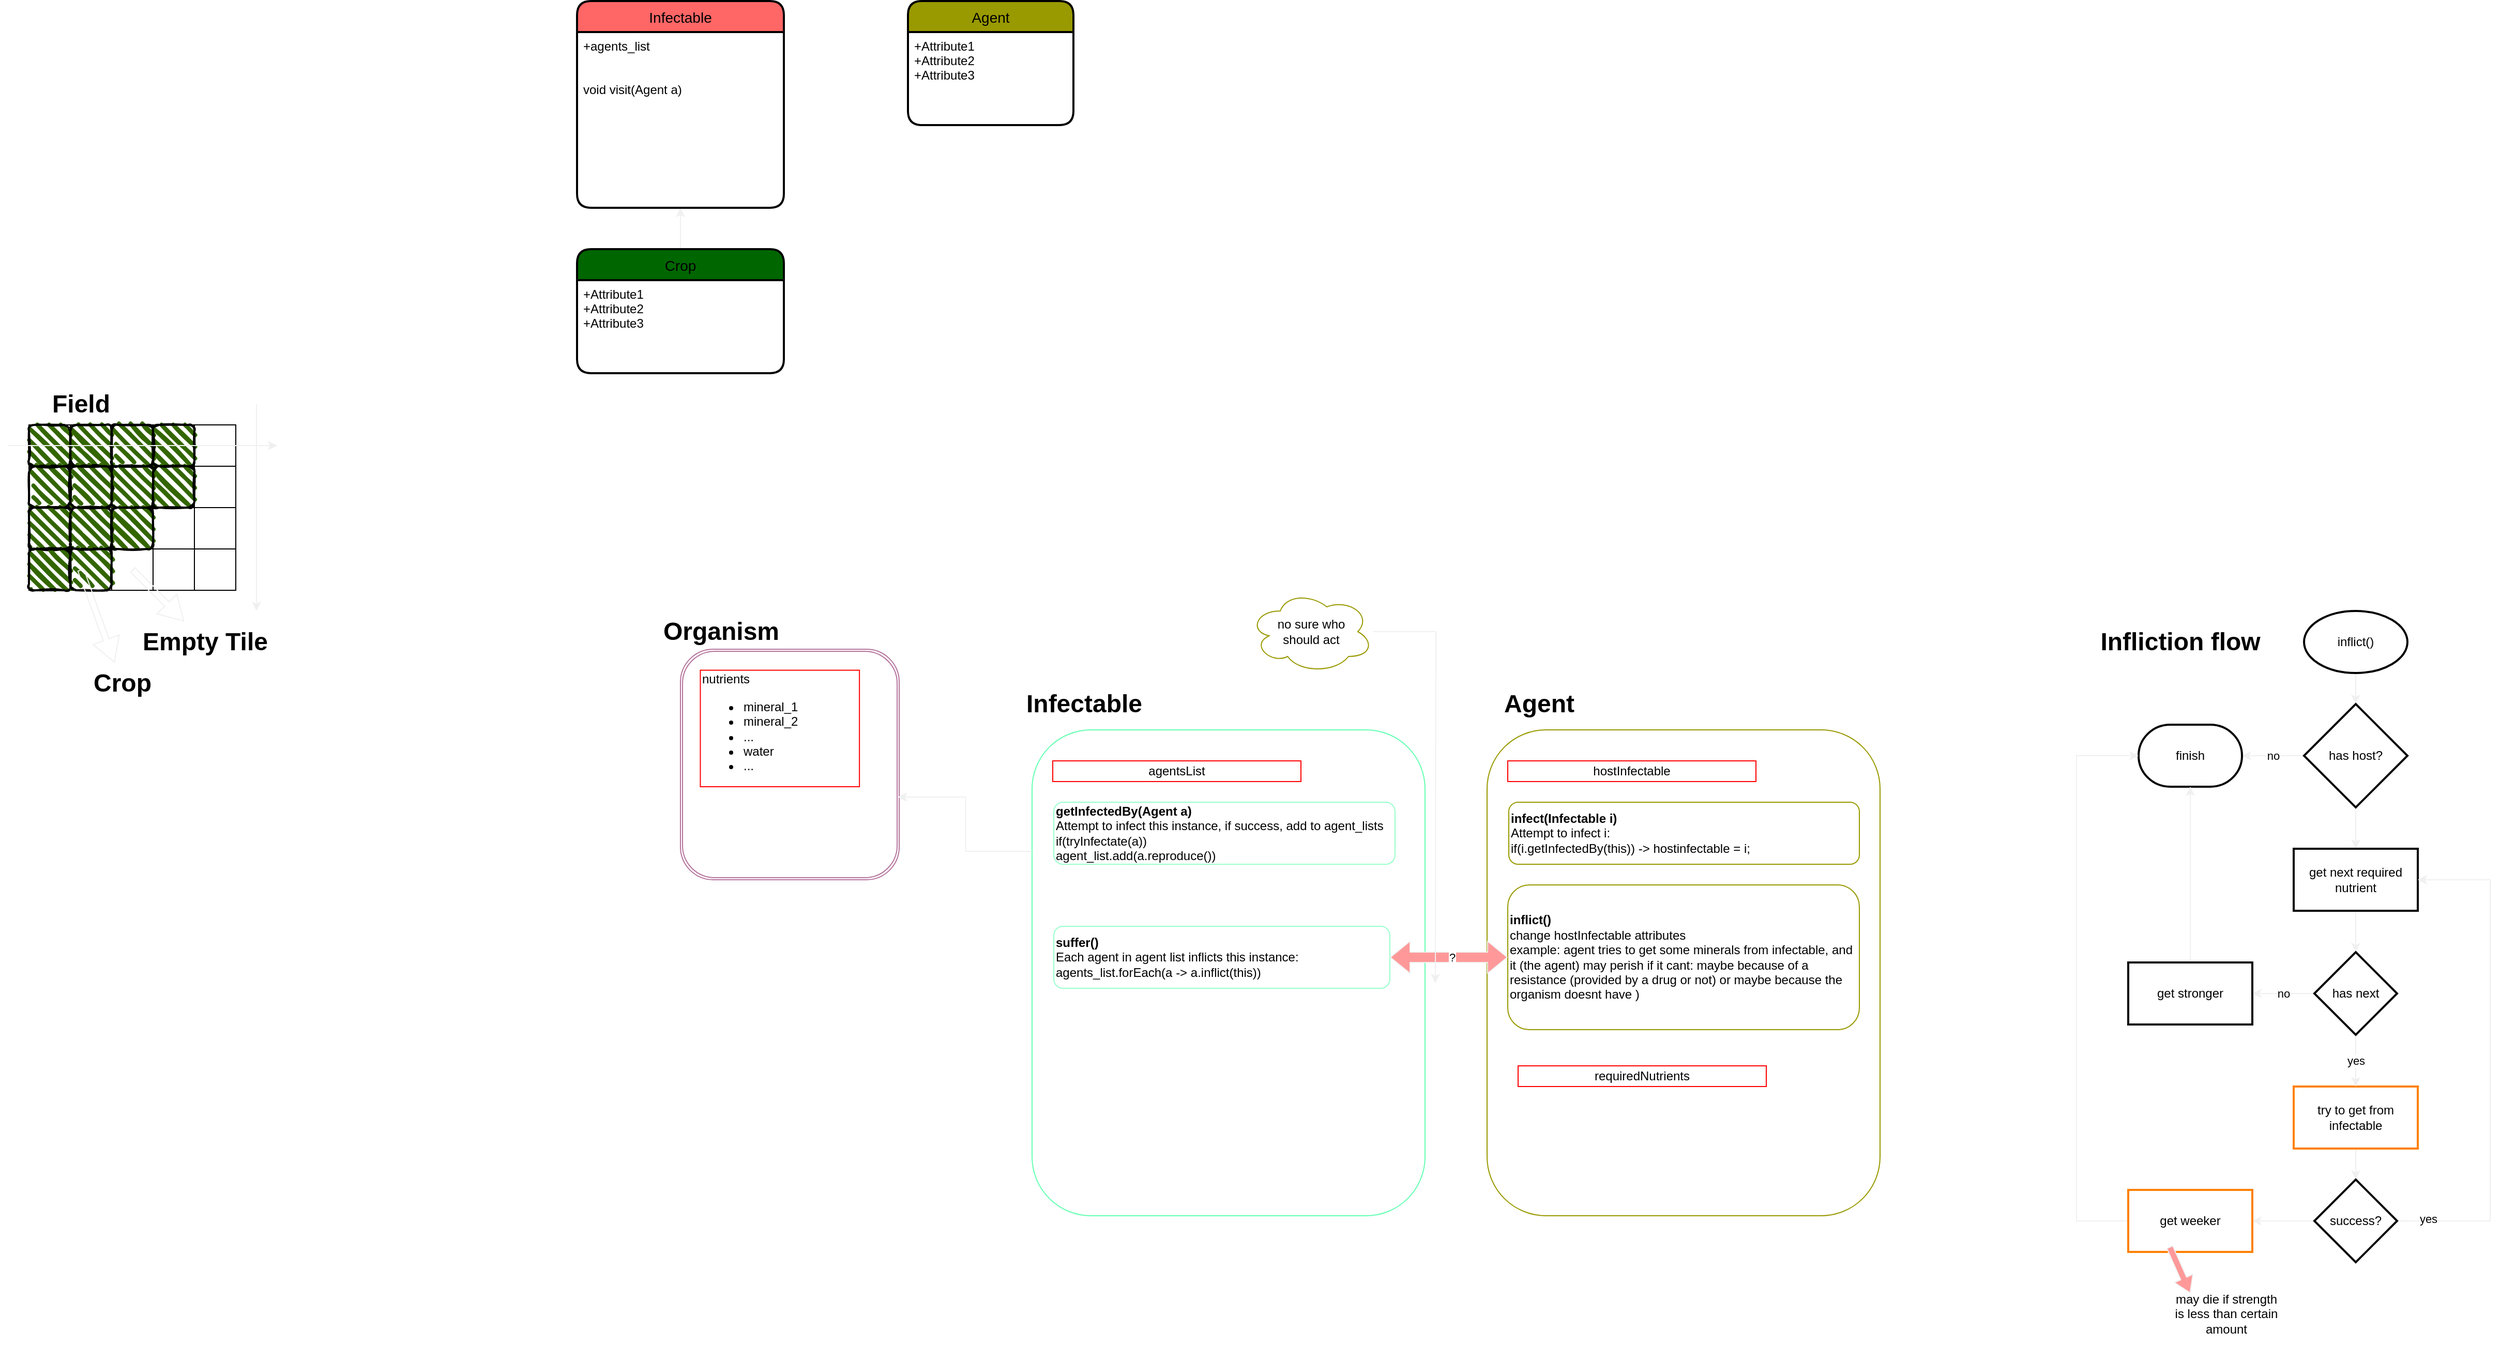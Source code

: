 <mxfile version="13.6.2" type="device"><diagram id="NOUY-iyoY0SusLTU9nrL" name="Page-1"><mxGraphModel dx="2708" dy="2492" grid="1" gridSize="10" guides="1" tooltips="1" connect="1" arrows="1" fold="1" page="1" pageScale="1" pageWidth="850" pageHeight="1100" math="0" shadow="0"><root><mxCell id="0"/><mxCell id="1" parent="0"/><mxCell id="vdS9LlgwTQxwfIQ1Csan-1" value="" style="shape=table;html=1;whiteSpace=wrap;startSize=0;container=1;collapsible=0;childLayout=tableLayout;" vertex="1" parent="1"><mxGeometry x="40" y="40" width="200" height="160" as="geometry"/></mxCell><mxCell id="vdS9LlgwTQxwfIQ1Csan-20" style="shape=partialRectangle;html=1;whiteSpace=wrap;collapsible=0;dropTarget=0;pointerEvents=0;fillColor=none;top=0;left=0;bottom=0;right=0;points=[[0,0.5],[1,0.5]];portConstraint=eastwest;" vertex="1" parent="vdS9LlgwTQxwfIQ1Csan-1"><mxGeometry width="200" height="40" as="geometry"/></mxCell><mxCell id="vdS9LlgwTQxwfIQ1Csan-21" style="shape=partialRectangle;html=1;whiteSpace=wrap;connectable=0;fillColor=none;top=0;left=0;bottom=0;right=0;overflow=hidden;" vertex="1" parent="vdS9LlgwTQxwfIQ1Csan-20"><mxGeometry width="40" height="40" as="geometry"/></mxCell><mxCell id="vdS9LlgwTQxwfIQ1Csan-22" style="shape=partialRectangle;html=1;whiteSpace=wrap;connectable=0;fillColor=none;top=0;left=0;bottom=0;right=0;overflow=hidden;" vertex="1" parent="vdS9LlgwTQxwfIQ1Csan-20"><mxGeometry x="40" width="40" height="40" as="geometry"/></mxCell><mxCell id="vdS9LlgwTQxwfIQ1Csan-23" style="shape=partialRectangle;html=1;whiteSpace=wrap;connectable=0;fillColor=none;top=0;left=0;bottom=0;right=0;overflow=hidden;" vertex="1" parent="vdS9LlgwTQxwfIQ1Csan-20"><mxGeometry x="80" width="40" height="40" as="geometry"/></mxCell><mxCell id="vdS9LlgwTQxwfIQ1Csan-24" style="shape=partialRectangle;html=1;whiteSpace=wrap;connectable=0;fillColor=none;top=0;left=0;bottom=0;right=0;overflow=hidden;" vertex="1" parent="vdS9LlgwTQxwfIQ1Csan-20"><mxGeometry x="120" width="40" height="40" as="geometry"/></mxCell><mxCell id="vdS9LlgwTQxwfIQ1Csan-25" style="shape=partialRectangle;html=1;whiteSpace=wrap;connectable=0;fillColor=none;top=0;left=0;bottom=0;right=0;overflow=hidden;" vertex="1" parent="vdS9LlgwTQxwfIQ1Csan-20"><mxGeometry x="160" width="40" height="40" as="geometry"/></mxCell><mxCell id="vdS9LlgwTQxwfIQ1Csan-2" value="" style="shape=partialRectangle;html=1;whiteSpace=wrap;collapsible=0;dropTarget=0;pointerEvents=0;fillColor=none;top=0;left=0;bottom=0;right=0;points=[[0,0.5],[1,0.5]];portConstraint=eastwest;" vertex="1" parent="vdS9LlgwTQxwfIQ1Csan-1"><mxGeometry y="40" width="200" height="40" as="geometry"/></mxCell><mxCell id="vdS9LlgwTQxwfIQ1Csan-17" style="shape=partialRectangle;html=1;whiteSpace=wrap;connectable=0;fillColor=none;top=0;left=0;bottom=0;right=0;overflow=hidden;" vertex="1" parent="vdS9LlgwTQxwfIQ1Csan-2"><mxGeometry width="40" height="40" as="geometry"/></mxCell><mxCell id="vdS9LlgwTQxwfIQ1Csan-14" style="shape=partialRectangle;html=1;whiteSpace=wrap;connectable=0;fillColor=none;top=0;left=0;bottom=0;right=0;overflow=hidden;" vertex="1" parent="vdS9LlgwTQxwfIQ1Csan-2"><mxGeometry x="40" width="40" height="40" as="geometry"/></mxCell><mxCell id="vdS9LlgwTQxwfIQ1Csan-3" value="" style="shape=partialRectangle;html=1;whiteSpace=wrap;connectable=0;fillColor=none;top=0;left=0;bottom=0;right=0;overflow=hidden;" vertex="1" parent="vdS9LlgwTQxwfIQ1Csan-2"><mxGeometry x="80" width="40" height="40" as="geometry"/></mxCell><mxCell id="vdS9LlgwTQxwfIQ1Csan-4" value="" style="shape=partialRectangle;html=1;whiteSpace=wrap;connectable=0;fillColor=none;top=0;left=0;bottom=0;right=0;overflow=hidden;" vertex="1" parent="vdS9LlgwTQxwfIQ1Csan-2"><mxGeometry x="120" width="40" height="40" as="geometry"/></mxCell><mxCell id="vdS9LlgwTQxwfIQ1Csan-5" value="" style="shape=partialRectangle;html=1;whiteSpace=wrap;connectable=0;fillColor=none;top=0;left=0;bottom=0;right=0;overflow=hidden;" vertex="1" parent="vdS9LlgwTQxwfIQ1Csan-2"><mxGeometry x="160" width="40" height="40" as="geometry"/></mxCell><mxCell id="vdS9LlgwTQxwfIQ1Csan-6" value="" style="shape=partialRectangle;html=1;whiteSpace=wrap;collapsible=0;dropTarget=0;pointerEvents=0;fillColor=none;top=0;left=0;bottom=0;right=0;points=[[0,0.5],[1,0.5]];portConstraint=eastwest;" vertex="1" parent="vdS9LlgwTQxwfIQ1Csan-1"><mxGeometry y="80" width="200" height="40" as="geometry"/></mxCell><mxCell id="vdS9LlgwTQxwfIQ1Csan-18" style="shape=partialRectangle;html=1;whiteSpace=wrap;connectable=0;fillColor=none;top=0;left=0;bottom=0;right=0;overflow=hidden;" vertex="1" parent="vdS9LlgwTQxwfIQ1Csan-6"><mxGeometry width="40" height="40" as="geometry"/></mxCell><mxCell id="vdS9LlgwTQxwfIQ1Csan-15" style="shape=partialRectangle;html=1;whiteSpace=wrap;connectable=0;fillColor=none;top=0;left=0;bottom=0;right=0;overflow=hidden;" vertex="1" parent="vdS9LlgwTQxwfIQ1Csan-6"><mxGeometry x="40" width="40" height="40" as="geometry"/></mxCell><mxCell id="vdS9LlgwTQxwfIQ1Csan-7" value="" style="shape=partialRectangle;html=1;whiteSpace=wrap;connectable=0;fillColor=none;top=0;left=0;bottom=0;right=0;overflow=hidden;" vertex="1" parent="vdS9LlgwTQxwfIQ1Csan-6"><mxGeometry x="80" width="40" height="40" as="geometry"/></mxCell><mxCell id="vdS9LlgwTQxwfIQ1Csan-8" value="" style="shape=partialRectangle;html=1;whiteSpace=wrap;connectable=0;fillColor=none;top=0;left=0;bottom=0;right=0;overflow=hidden;" vertex="1" parent="vdS9LlgwTQxwfIQ1Csan-6"><mxGeometry x="120" width="40" height="40" as="geometry"/></mxCell><mxCell id="vdS9LlgwTQxwfIQ1Csan-9" value="" style="shape=partialRectangle;html=1;whiteSpace=wrap;connectable=0;fillColor=none;top=0;left=0;bottom=0;right=0;overflow=hidden;" vertex="1" parent="vdS9LlgwTQxwfIQ1Csan-6"><mxGeometry x="160" width="40" height="40" as="geometry"/></mxCell><mxCell id="vdS9LlgwTQxwfIQ1Csan-10" value="" style="shape=partialRectangle;html=1;whiteSpace=wrap;collapsible=0;dropTarget=0;pointerEvents=0;fillColor=none;top=0;left=0;bottom=0;right=0;points=[[0,0.5],[1,0.5]];portConstraint=eastwest;" vertex="1" parent="vdS9LlgwTQxwfIQ1Csan-1"><mxGeometry y="120" width="200" height="40" as="geometry"/></mxCell><mxCell id="vdS9LlgwTQxwfIQ1Csan-19" style="shape=partialRectangle;html=1;whiteSpace=wrap;connectable=0;fillColor=none;top=0;left=0;bottom=0;right=0;overflow=hidden;" vertex="1" parent="vdS9LlgwTQxwfIQ1Csan-10"><mxGeometry width="40" height="40" as="geometry"/></mxCell><mxCell id="vdS9LlgwTQxwfIQ1Csan-16" style="shape=partialRectangle;html=1;whiteSpace=wrap;connectable=0;fillColor=none;top=0;left=0;bottom=0;right=0;overflow=hidden;" vertex="1" parent="vdS9LlgwTQxwfIQ1Csan-10"><mxGeometry x="40" width="40" height="40" as="geometry"/></mxCell><mxCell id="vdS9LlgwTQxwfIQ1Csan-11" value="" style="shape=partialRectangle;html=1;whiteSpace=wrap;connectable=0;fillColor=none;top=0;left=0;bottom=0;right=0;overflow=hidden;" vertex="1" parent="vdS9LlgwTQxwfIQ1Csan-10"><mxGeometry x="80" width="40" height="40" as="geometry"/></mxCell><mxCell id="vdS9LlgwTQxwfIQ1Csan-12" value="" style="shape=partialRectangle;html=1;whiteSpace=wrap;connectable=0;fillColor=none;top=0;left=0;bottom=0;right=0;overflow=hidden;" vertex="1" parent="vdS9LlgwTQxwfIQ1Csan-10"><mxGeometry x="120" width="40" height="40" as="geometry"/></mxCell><mxCell id="vdS9LlgwTQxwfIQ1Csan-13" value="" style="shape=partialRectangle;html=1;whiteSpace=wrap;connectable=0;fillColor=none;top=0;left=0;bottom=0;right=0;overflow=hidden;" vertex="1" parent="vdS9LlgwTQxwfIQ1Csan-10"><mxGeometry x="160" width="40" height="40" as="geometry"/></mxCell><mxCell id="vdS9LlgwTQxwfIQ1Csan-26" value="Field" style="text;strokeColor=none;fillColor=none;html=1;fontSize=24;fontStyle=1;verticalAlign=middle;align=center;" vertex="1" parent="1"><mxGeometry x="40" width="100" height="40" as="geometry"/></mxCell><mxCell id="vdS9LlgwTQxwfIQ1Csan-27" value="" style="rounded=1;whiteSpace=wrap;html=1;strokeWidth=2;fillWeight=4;hachureGap=8;hachureAngle=45;fillColor=#336600;sketch=1;" vertex="1" parent="1"><mxGeometry x="40" y="40" width="40" height="40" as="geometry"/></mxCell><mxCell id="vdS9LlgwTQxwfIQ1Csan-29" value="" style="rounded=1;whiteSpace=wrap;html=1;strokeWidth=2;fillWeight=4;hachureGap=8;hachureAngle=45;fillColor=#336600;sketch=1;" vertex="1" parent="1"><mxGeometry x="80" y="40" width="40" height="40" as="geometry"/></mxCell><mxCell id="vdS9LlgwTQxwfIQ1Csan-30" value="" style="rounded=1;whiteSpace=wrap;html=1;strokeWidth=2;fillWeight=4;hachureGap=8;hachureAngle=45;fillColor=#336600;sketch=1;" vertex="1" parent="1"><mxGeometry x="40" y="80" width="40" height="40" as="geometry"/></mxCell><mxCell id="vdS9LlgwTQxwfIQ1Csan-31" value="" style="rounded=1;whiteSpace=wrap;html=1;strokeWidth=2;fillWeight=4;hachureGap=8;hachureAngle=45;fillColor=#336600;sketch=1;" vertex="1" parent="1"><mxGeometry x="80" y="80" width="40" height="40" as="geometry"/></mxCell><mxCell id="vdS9LlgwTQxwfIQ1Csan-32" value="" style="rounded=1;whiteSpace=wrap;html=1;strokeWidth=2;fillWeight=4;hachureGap=8;hachureAngle=45;fillColor=#336600;sketch=1;" vertex="1" parent="1"><mxGeometry x="120" y="40" width="40" height="40" as="geometry"/></mxCell><mxCell id="vdS9LlgwTQxwfIQ1Csan-33" value="" style="rounded=1;whiteSpace=wrap;html=1;strokeWidth=2;fillWeight=4;hachureGap=8;hachureAngle=45;fillColor=#336600;sketch=1;" vertex="1" parent="1"><mxGeometry x="120" y="80" width="40" height="40" as="geometry"/></mxCell><mxCell id="vdS9LlgwTQxwfIQ1Csan-34" value="" style="rounded=1;whiteSpace=wrap;html=1;strokeWidth=2;fillWeight=4;hachureGap=8;hachureAngle=45;fillColor=#336600;sketch=1;" vertex="1" parent="1"><mxGeometry x="40" y="120" width="40" height="40" as="geometry"/></mxCell><mxCell id="vdS9LlgwTQxwfIQ1Csan-35" value="" style="rounded=1;whiteSpace=wrap;html=1;strokeWidth=2;fillWeight=4;hachureGap=8;hachureAngle=45;fillColor=#336600;sketch=1;" vertex="1" parent="1"><mxGeometry x="80" y="120" width="40" height="40" as="geometry"/></mxCell><mxCell id="vdS9LlgwTQxwfIQ1Csan-36" value="" style="rounded=1;whiteSpace=wrap;html=1;strokeWidth=2;fillWeight=4;hachureGap=8;hachureAngle=45;fillColor=#336600;sketch=1;" vertex="1" parent="1"><mxGeometry x="120" y="120" width="40" height="40" as="geometry"/></mxCell><mxCell id="vdS9LlgwTQxwfIQ1Csan-37" value="" style="rounded=1;whiteSpace=wrap;html=1;strokeWidth=2;fillWeight=4;hachureGap=8;hachureAngle=45;fillColor=#336600;sketch=1;" vertex="1" parent="1"><mxGeometry x="160" y="40" width="40" height="40" as="geometry"/></mxCell><mxCell id="vdS9LlgwTQxwfIQ1Csan-38" value="" style="rounded=1;whiteSpace=wrap;html=1;strokeWidth=2;fillWeight=4;hachureGap=8;hachureAngle=45;fillColor=#336600;sketch=1;" vertex="1" parent="1"><mxGeometry x="160" y="80" width="40" height="40" as="geometry"/></mxCell><mxCell id="vdS9LlgwTQxwfIQ1Csan-39" value="" style="rounded=1;whiteSpace=wrap;html=1;strokeWidth=2;fillWeight=4;hachureGap=8;hachureAngle=45;fillColor=#336600;sketch=1;" vertex="1" parent="1"><mxGeometry x="40" y="160" width="40" height="40" as="geometry"/></mxCell><mxCell id="vdS9LlgwTQxwfIQ1Csan-40" value="" style="rounded=1;whiteSpace=wrap;html=1;strokeWidth=2;fillWeight=4;hachureGap=8;hachureAngle=45;fillColor=#336600;sketch=1;" vertex="1" parent="1"><mxGeometry x="80" y="160" width="40" height="40" as="geometry"/></mxCell><mxCell id="vdS9LlgwTQxwfIQ1Csan-41" value="" style="endArrow=classic;html=1;strokeColor=#F0F0F0;" edge="1" parent="1"><mxGeometry width="50" height="50" relative="1" as="geometry"><mxPoint x="20" y="60" as="sourcePoint"/><mxPoint x="280" y="60" as="targetPoint"/></mxGeometry></mxCell><mxCell id="vdS9LlgwTQxwfIQ1Csan-42" value="" style="endArrow=classic;html=1;strokeColor=#F0F0F0;" edge="1" parent="1"><mxGeometry width="50" height="50" relative="1" as="geometry"><mxPoint x="260" y="20" as="sourcePoint"/><mxPoint x="260" y="220" as="targetPoint"/></mxGeometry></mxCell><mxCell id="vdS9LlgwTQxwfIQ1Csan-44" value="" style="shape=flexArrow;endArrow=classic;html=1;strokeColor=#F0F0F0;width=6;endSize=7.357;" edge="1" parent="1" target="vdS9LlgwTQxwfIQ1Csan-47"><mxGeometry width="50" height="50" relative="1" as="geometry"><mxPoint x="140" y="180" as="sourcePoint"/><mxPoint x="180" y="240" as="targetPoint"/></mxGeometry></mxCell><mxCell id="vdS9LlgwTQxwfIQ1Csan-46" value="" style="shape=flexArrow;endArrow=classic;html=1;strokeColor=#F0F0F0;width=6;endSize=7.357;" edge="1" parent="1" target="vdS9LlgwTQxwfIQ1Csan-48"><mxGeometry width="50" height="50" relative="1" as="geometry"><mxPoint x="90" y="180" as="sourcePoint"/><mxPoint x="150" y="280" as="targetPoint"/></mxGeometry></mxCell><mxCell id="vdS9LlgwTQxwfIQ1Csan-47" value="Empty Tile" style="text;strokeColor=none;fillColor=none;html=1;fontSize=24;fontStyle=1;verticalAlign=middle;align=center;" vertex="1" parent="1"><mxGeometry x="160" y="230" width="100" height="40" as="geometry"/></mxCell><mxCell id="vdS9LlgwTQxwfIQ1Csan-48" value="Crop" style="text;strokeColor=none;fillColor=none;html=1;fontSize=24;fontStyle=1;verticalAlign=middle;align=center;" vertex="1" parent="1"><mxGeometry x="80" y="270" width="100" height="40" as="geometry"/></mxCell><mxCell id="vdS9LlgwTQxwfIQ1Csan-53" style="edgeStyle=orthogonalEdgeStyle;rounded=0;orthogonalLoop=1;jettySize=auto;html=1;entryX=0.5;entryY=1;entryDx=0;entryDy=0;strokeColor=#F0F0F0;" edge="1" parent="1" source="vdS9LlgwTQxwfIQ1Csan-51" target="vdS9LlgwTQxwfIQ1Csan-50"><mxGeometry relative="1" as="geometry"/></mxCell><mxCell id="vdS9LlgwTQxwfIQ1Csan-49" value="Infectable" style="swimlane;childLayout=stackLayout;horizontal=1;startSize=30;horizontalStack=0;rounded=1;fontSize=14;fontStyle=0;strokeWidth=2;resizeParent=0;resizeLast=1;shadow=0;dashed=0;align=center;fillColor=#FF6666;" vertex="1" parent="1"><mxGeometry x="570" y="-370" width="200" height="200" as="geometry"><mxRectangle x="440" y="40" width="90" height="30" as="alternateBounds"/></mxGeometry></mxCell><mxCell id="vdS9LlgwTQxwfIQ1Csan-50" value="+agents_list&#10;&#10;&#10;void visit(Agent a)" style="align=left;strokeColor=none;fillColor=none;spacingLeft=4;fontSize=12;verticalAlign=top;resizable=0;rotatable=0;part=1;" vertex="1" parent="vdS9LlgwTQxwfIQ1Csan-49"><mxGeometry y="30" width="200" height="170" as="geometry"/></mxCell><mxCell id="vdS9LlgwTQxwfIQ1Csan-51" value="Crop" style="swimlane;childLayout=stackLayout;horizontal=1;startSize=30;horizontalStack=0;rounded=1;fontSize=14;fontStyle=0;strokeWidth=2;resizeParent=0;resizeLast=1;shadow=0;dashed=0;align=center;fillColor=#006600;" vertex="1" parent="1"><mxGeometry x="570" y="-130" width="200" height="120" as="geometry"><mxRectangle x="455" y="260" width="60" height="30" as="alternateBounds"/></mxGeometry></mxCell><mxCell id="vdS9LlgwTQxwfIQ1Csan-52" value="+Attribute1&#10;+Attribute2&#10;+Attribute3" style="align=left;strokeColor=none;fillColor=none;spacingLeft=4;fontSize=12;verticalAlign=top;resizable=0;rotatable=0;part=1;" vertex="1" parent="vdS9LlgwTQxwfIQ1Csan-51"><mxGeometry y="30" width="200" height="90" as="geometry"/></mxCell><mxCell id="vdS9LlgwTQxwfIQ1Csan-59" value="Agent" style="swimlane;childLayout=stackLayout;horizontal=1;startSize=30;horizontalStack=0;rounded=1;fontSize=14;fontStyle=0;strokeWidth=2;resizeParent=0;resizeLast=1;shadow=0;dashed=0;align=center;fillColor=#999900;" vertex="1" parent="1"><mxGeometry x="890" y="-370" width="160" height="120" as="geometry"/></mxCell><mxCell id="vdS9LlgwTQxwfIQ1Csan-60" value="+Attribute1&#10;+Attribute2&#10;+Attribute3" style="align=left;strokeColor=none;fillColor=none;spacingLeft=4;fontSize=12;verticalAlign=top;resizable=0;rotatable=0;part=1;" vertex="1" parent="vdS9LlgwTQxwfIQ1Csan-59"><mxGeometry y="30" width="160" height="90" as="geometry"/></mxCell><mxCell id="vdS9LlgwTQxwfIQ1Csan-65" value="" style="group" vertex="1" connectable="0" parent="1"><mxGeometry x="1010" y="295" width="820" height="510" as="geometry"/></mxCell><mxCell id="vdS9LlgwTQxwfIQ1Csan-61" value="" style="rounded=1;whiteSpace=wrap;html=1;fillColor=none;strokeColor=#66FFB3;" vertex="1" parent="vdS9LlgwTQxwfIQ1Csan-65"><mxGeometry y="40" width="380" height="470" as="geometry"/></mxCell><mxCell id="vdS9LlgwTQxwfIQ1Csan-62" value="Infectable" style="text;strokeColor=none;fillColor=none;html=1;fontSize=24;fontStyle=1;verticalAlign=middle;align=center;" vertex="1" parent="vdS9LlgwTQxwfIQ1Csan-65"><mxGeometry width="100" height="30" as="geometry"/></mxCell><mxCell id="vdS9LlgwTQxwfIQ1Csan-66" value="agentsList" style="rounded=0;whiteSpace=wrap;html=1;strokeColor=#FF0000;fillColor=none;" vertex="1" parent="vdS9LlgwTQxwfIQ1Csan-65"><mxGeometry x="20" y="70" width="240" height="20" as="geometry"/></mxCell><mxCell id="vdS9LlgwTQxwfIQ1Csan-67" value="&lt;div&gt;&lt;span&gt;&lt;b&gt;getInfectedBy(Agent a)&lt;/b&gt;&lt;/span&gt;&lt;/div&gt;&lt;div&gt;&lt;span&gt;Attempt to infect this instance, if success, add to agent_lists&lt;/span&gt;&lt;/div&gt;&lt;div&gt;if(tryInfectate(a))&lt;br&gt;agent_list.add(a.reproduce())&lt;/div&gt;" style="rounded=1;whiteSpace=wrap;html=1;strokeColor=#99FFCC;fillColor=none;align=left;" vertex="1" parent="vdS9LlgwTQxwfIQ1Csan-65"><mxGeometry x="21" y="110" width="330" height="60" as="geometry"/></mxCell><mxCell id="vdS9LlgwTQxwfIQ1Csan-68" value="&lt;div&gt;&lt;span&gt;&lt;b&gt;suffer()&lt;/b&gt;&lt;/span&gt;&lt;/div&gt;&lt;div&gt;Each agent in agent list inflicts this instance:&lt;br&gt;agents_list.forEach(a -&amp;gt; a.inflict(this))&lt;/div&gt;" style="rounded=1;whiteSpace=wrap;html=1;strokeColor=#99FFCC;fillColor=none;align=left;" vertex="1" parent="vdS9LlgwTQxwfIQ1Csan-65"><mxGeometry x="21" y="230" width="325" height="60" as="geometry"/></mxCell><mxCell id="vdS9LlgwTQxwfIQ1Csan-69" value="" style="group" vertex="1" connectable="0" parent="vdS9LlgwTQxwfIQ1Csan-65"><mxGeometry x="440" width="380" height="510" as="geometry"/></mxCell><mxCell id="vdS9LlgwTQxwfIQ1Csan-70" value="" style="rounded=1;whiteSpace=wrap;html=1;fillColor=none;strokeColor=#999900;" vertex="1" parent="vdS9LlgwTQxwfIQ1Csan-69"><mxGeometry y="40" width="380" height="470" as="geometry"/></mxCell><mxCell id="vdS9LlgwTQxwfIQ1Csan-71" value="Agent" style="text;strokeColor=none;fillColor=none;html=1;fontSize=24;fontStyle=1;verticalAlign=middle;align=center;" vertex="1" parent="vdS9LlgwTQxwfIQ1Csan-69"><mxGeometry width="100" height="30" as="geometry"/></mxCell><mxCell id="vdS9LlgwTQxwfIQ1Csan-72" value="hostInfectable" style="rounded=0;whiteSpace=wrap;html=1;strokeColor=#FF0000;fillColor=none;" vertex="1" parent="vdS9LlgwTQxwfIQ1Csan-69"><mxGeometry x="20" y="70" width="240" height="20" as="geometry"/></mxCell><mxCell id="vdS9LlgwTQxwfIQ1Csan-73" value="&lt;div&gt;&lt;span&gt;&lt;b&gt;infect(Infectable i)&lt;/b&gt;&lt;/span&gt;&lt;/div&gt;&lt;div&gt;&lt;span&gt;Attempt to infect i:&lt;/span&gt;&lt;/div&gt;&lt;div&gt;&lt;span&gt;if(i.getInfectedBy(this)) -&amp;gt; hostinfectable = i;&lt;/span&gt;&lt;/div&gt;" style="rounded=1;whiteSpace=wrap;html=1;strokeColor=#999900;fillColor=none;align=left;" vertex="1" parent="vdS9LlgwTQxwfIQ1Csan-69"><mxGeometry x="21" y="110" width="339" height="60" as="geometry"/></mxCell><mxCell id="vdS9LlgwTQxwfIQ1Csan-75" value="&lt;div&gt;&lt;span&gt;&lt;b&gt;inflict()&lt;/b&gt;&lt;/span&gt;&lt;/div&gt;&lt;div&gt;change hostInfectable attributes&lt;/div&gt;&lt;div&gt;example: agent tries to get some minerals from infectable, and it (the agent) may perish if it cant: maybe because of a resistance (provided by a drug or not) or maybe because the organism doesnt have )&lt;/div&gt;" style="rounded=1;whiteSpace=wrap;html=1;strokeColor=#999900;fillColor=none;align=left;" vertex="1" parent="vdS9LlgwTQxwfIQ1Csan-69"><mxGeometry x="20" y="190" width="340" height="140" as="geometry"/></mxCell><mxCell id="vdS9LlgwTQxwfIQ1Csan-113" value="requiredNutrients" style="rounded=0;whiteSpace=wrap;html=1;strokeColor=#FF0000;fillColor=none;" vertex="1" parent="vdS9LlgwTQxwfIQ1Csan-69"><mxGeometry x="30" y="365" width="240" height="20" as="geometry"/></mxCell><mxCell id="vdS9LlgwTQxwfIQ1Csan-76" value="" style="shape=flexArrow;endArrow=classic;startArrow=classic;html=1;strokeColor=#F0F0F0;exitX=1;exitY=0.5;exitDx=0;exitDy=0;entryX=0;entryY=0.5;entryDx=0;entryDy=0;fillColor=#FF9999;" edge="1" parent="vdS9LlgwTQxwfIQ1Csan-65" source="vdS9LlgwTQxwfIQ1Csan-68" target="vdS9LlgwTQxwfIQ1Csan-75"><mxGeometry width="50" height="50" relative="1" as="geometry"><mxPoint x="600" y="280" as="sourcePoint"/><mxPoint x="650" y="230" as="targetPoint"/></mxGeometry></mxCell><mxCell id="vdS9LlgwTQxwfIQ1Csan-77" value="?" style="edgeLabel;html=1;align=center;verticalAlign=middle;resizable=0;points=[];" vertex="1" connectable="0" parent="vdS9LlgwTQxwfIQ1Csan-76"><mxGeometry x="0.417" y="1" relative="1" as="geometry"><mxPoint x="-21.03" y="1" as="offset"/></mxGeometry></mxCell><mxCell id="vdS9LlgwTQxwfIQ1Csan-79" style="edgeStyle=orthogonalEdgeStyle;rounded=0;orthogonalLoop=1;jettySize=auto;html=1;strokeColor=#F0F0F0;fillColor=#FF9999;" edge="1" parent="1" source="vdS9LlgwTQxwfIQ1Csan-78"><mxGeometry relative="1" as="geometry"><mxPoint x="1400" y="580" as="targetPoint"/></mxGeometry></mxCell><mxCell id="vdS9LlgwTQxwfIQ1Csan-78" value="no sure who&lt;br&gt;should act" style="ellipse;shape=cloud;whiteSpace=wrap;html=1;strokeColor=#999900;fillColor=none;" vertex="1" parent="1"><mxGeometry x="1220" y="200" width="120" height="80" as="geometry"/></mxCell><mxCell id="vdS9LlgwTQxwfIQ1Csan-82" value="" style="group" vertex="1" connectable="0" parent="1"><mxGeometry x="670" y="230" width="250" height="250" as="geometry"/></mxCell><mxCell id="vdS9LlgwTQxwfIQ1Csan-80" value="" style="shape=ext;double=1;rounded=1;whiteSpace=wrap;html=1;strokeColor=#B5739D;fillColor=none;" vertex="1" parent="vdS9LlgwTQxwfIQ1Csan-82"><mxGeometry y="27.03" width="211.538" height="222.97" as="geometry"/></mxCell><mxCell id="vdS9LlgwTQxwfIQ1Csan-81" value="Organism" style="text;strokeColor=none;fillColor=none;html=1;fontSize=24;fontStyle=1;verticalAlign=middle;align=center;" vertex="1" parent="vdS9LlgwTQxwfIQ1Csan-82"><mxGeometry x="6.579" width="65.789" height="20.27" as="geometry"/></mxCell><mxCell id="vdS9LlgwTQxwfIQ1Csan-97" value="&lt;div&gt;&lt;span&gt;nutrients&lt;/span&gt;&lt;/div&gt;&lt;div&gt;&lt;ul&gt;&lt;li&gt;mineral_1&lt;/li&gt;&lt;li&gt;mineral_2&lt;/li&gt;&lt;li&gt;...&lt;/li&gt;&lt;li&gt;water&lt;/li&gt;&lt;li&gt;...&lt;/li&gt;&lt;/ul&gt;&lt;/div&gt;" style="rounded=0;whiteSpace=wrap;html=1;strokeColor=#FF0000;fillColor=none;align=left;" vertex="1" parent="vdS9LlgwTQxwfIQ1Csan-82"><mxGeometry x="19.231" y="47.3" width="153.846" height="112.7" as="geometry"/></mxCell><mxCell id="vdS9LlgwTQxwfIQ1Csan-99" style="edgeStyle=orthogonalEdgeStyle;rounded=0;orthogonalLoop=1;jettySize=auto;html=1;exitX=0;exitY=0.25;exitDx=0;exitDy=0;entryX=0.993;entryY=0.641;entryDx=0;entryDy=0;entryPerimeter=0;strokeColor=#F0F0F0;fillColor=#FF9999;" edge="1" parent="1" source="vdS9LlgwTQxwfIQ1Csan-61" target="vdS9LlgwTQxwfIQ1Csan-80"><mxGeometry relative="1" as="geometry"/></mxCell><mxCell id="vdS9LlgwTQxwfIQ1Csan-110" style="edgeStyle=orthogonalEdgeStyle;rounded=0;orthogonalLoop=1;jettySize=auto;html=1;entryX=0.5;entryY=0;entryDx=0;entryDy=0;entryPerimeter=0;strokeColor=#F0F0F0;fillColor=#FF9999;" edge="1" parent="1" source="vdS9LlgwTQxwfIQ1Csan-100" target="vdS9LlgwTQxwfIQ1Csan-109"><mxGeometry relative="1" as="geometry"/></mxCell><mxCell id="vdS9LlgwTQxwfIQ1Csan-100" value="inflict()" style="strokeWidth=2;html=1;shape=mxgraph.flowchart.start_1;whiteSpace=wrap;fillColor=none;" vertex="1" parent="1"><mxGeometry x="2240" y="220" width="100" height="60" as="geometry"/></mxCell><mxCell id="vdS9LlgwTQxwfIQ1Csan-101" value="Infliction flow" style="text;strokeColor=none;fillColor=none;html=1;fontSize=24;fontStyle=1;verticalAlign=middle;align=center;" vertex="1" parent="1"><mxGeometry x="2070" y="230" width="100" height="40" as="geometry"/></mxCell><mxCell id="vdS9LlgwTQxwfIQ1Csan-112" value="no" style="edgeStyle=orthogonalEdgeStyle;rounded=0;orthogonalLoop=1;jettySize=auto;html=1;entryX=1;entryY=0.5;entryDx=0;entryDy=0;entryPerimeter=0;strokeColor=#F0F0F0;fillColor=#FF9999;" edge="1" parent="1" source="vdS9LlgwTQxwfIQ1Csan-109" target="vdS9LlgwTQxwfIQ1Csan-111"><mxGeometry relative="1" as="geometry"/></mxCell><mxCell id="vdS9LlgwTQxwfIQ1Csan-115" value="" style="edgeStyle=orthogonalEdgeStyle;rounded=0;orthogonalLoop=1;jettySize=auto;html=1;strokeColor=#F0F0F0;fillColor=#FF9999;" edge="1" parent="1" source="vdS9LlgwTQxwfIQ1Csan-109" target="vdS9LlgwTQxwfIQ1Csan-114"><mxGeometry relative="1" as="geometry"/></mxCell><mxCell id="vdS9LlgwTQxwfIQ1Csan-109" value="has host?" style="strokeWidth=2;html=1;shape=mxgraph.flowchart.decision;whiteSpace=wrap;fillColor=none;" vertex="1" parent="1"><mxGeometry x="2240" y="310" width="100" height="100" as="geometry"/></mxCell><mxCell id="vdS9LlgwTQxwfIQ1Csan-111" value="finish" style="strokeWidth=2;html=1;shape=mxgraph.flowchart.terminator;whiteSpace=wrap;fillColor=none;" vertex="1" parent="1"><mxGeometry x="2080" y="330" width="100" height="60" as="geometry"/></mxCell><mxCell id="vdS9LlgwTQxwfIQ1Csan-123" value="" style="edgeStyle=orthogonalEdgeStyle;rounded=0;orthogonalLoop=1;jettySize=auto;html=1;strokeColor=#F0F0F0;fillColor=#FF9999;" edge="1" parent="1" source="vdS9LlgwTQxwfIQ1Csan-114" target="vdS9LlgwTQxwfIQ1Csan-122"><mxGeometry relative="1" as="geometry"/></mxCell><mxCell id="vdS9LlgwTQxwfIQ1Csan-114" value="get next required nutrient" style="whiteSpace=wrap;html=1;strokeWidth=2;fillColor=none;" vertex="1" parent="1"><mxGeometry x="2230" y="450" width="120" height="60" as="geometry"/></mxCell><mxCell id="vdS9LlgwTQxwfIQ1Csan-119" value="" style="edgeStyle=orthogonalEdgeStyle;rounded=0;orthogonalLoop=1;jettySize=auto;html=1;strokeColor=#F0F0F0;fillColor=#FF9999;" edge="1" parent="1" source="vdS9LlgwTQxwfIQ1Csan-116" target="vdS9LlgwTQxwfIQ1Csan-118"><mxGeometry relative="1" as="geometry"/></mxCell><mxCell id="vdS9LlgwTQxwfIQ1Csan-116" value="try to get from infectable" style="whiteSpace=wrap;html=1;strokeWidth=2;fillColor=none;strokeColor=#FF8000;" vertex="1" parent="1"><mxGeometry x="2230" y="680" width="120" height="60" as="geometry"/></mxCell><mxCell id="vdS9LlgwTQxwfIQ1Csan-125" value="" style="edgeStyle=orthogonalEdgeStyle;rounded=0;orthogonalLoop=1;jettySize=auto;html=1;entryX=1;entryY=0.5;entryDx=0;entryDy=0;strokeColor=#F0F0F0;fillColor=#FF9999;" edge="1" parent="1" source="vdS9LlgwTQxwfIQ1Csan-118" target="vdS9LlgwTQxwfIQ1Csan-114"><mxGeometry relative="1" as="geometry"><Array as="points"><mxPoint x="2420" y="810"/><mxPoint x="2420" y="480"/></Array></mxGeometry></mxCell><mxCell id="vdS9LlgwTQxwfIQ1Csan-130" value="yes" style="edgeLabel;html=1;align=center;verticalAlign=middle;resizable=0;points=[];" vertex="1" connectable="0" parent="vdS9LlgwTQxwfIQ1Csan-125"><mxGeometry x="-0.878" y="2" relative="1" as="geometry"><mxPoint as="offset"/></mxGeometry></mxCell><mxCell id="vdS9LlgwTQxwfIQ1Csan-132" value="" style="edgeStyle=orthogonalEdgeStyle;rounded=0;orthogonalLoop=1;jettySize=auto;html=1;strokeColor=#F0F0F0;fillColor=#FF9999;" edge="1" parent="1" source="vdS9LlgwTQxwfIQ1Csan-118" target="vdS9LlgwTQxwfIQ1Csan-131"><mxGeometry relative="1" as="geometry"/></mxCell><mxCell id="vdS9LlgwTQxwfIQ1Csan-118" value="success?" style="rhombus;whiteSpace=wrap;html=1;strokeWidth=2;fillColor=none;" vertex="1" parent="1"><mxGeometry x="2250" y="770" width="80" height="80" as="geometry"/></mxCell><mxCell id="vdS9LlgwTQxwfIQ1Csan-124" value="yes" style="edgeStyle=orthogonalEdgeStyle;rounded=0;orthogonalLoop=1;jettySize=auto;html=1;strokeColor=#F0F0F0;fillColor=#FF9999;" edge="1" parent="1" source="vdS9LlgwTQxwfIQ1Csan-122" target="vdS9LlgwTQxwfIQ1Csan-116"><mxGeometry relative="1" as="geometry"/></mxCell><mxCell id="vdS9LlgwTQxwfIQ1Csan-127" value="no" style="edgeStyle=orthogonalEdgeStyle;rounded=0;orthogonalLoop=1;jettySize=auto;html=1;strokeColor=#F0F0F0;fillColor=#FF9999;" edge="1" parent="1" source="vdS9LlgwTQxwfIQ1Csan-122" target="vdS9LlgwTQxwfIQ1Csan-126"><mxGeometry relative="1" as="geometry"/></mxCell><mxCell id="vdS9LlgwTQxwfIQ1Csan-122" value="has next" style="rhombus;whiteSpace=wrap;html=1;strokeWidth=2;fillColor=none;" vertex="1" parent="1"><mxGeometry x="2250" y="550" width="80" height="80" as="geometry"/></mxCell><mxCell id="vdS9LlgwTQxwfIQ1Csan-128" style="edgeStyle=orthogonalEdgeStyle;rounded=0;orthogonalLoop=1;jettySize=auto;html=1;entryX=0.5;entryY=1;entryDx=0;entryDy=0;entryPerimeter=0;strokeColor=#F0F0F0;fillColor=#FF9999;" edge="1" parent="1" source="vdS9LlgwTQxwfIQ1Csan-126" target="vdS9LlgwTQxwfIQ1Csan-111"><mxGeometry relative="1" as="geometry"/></mxCell><mxCell id="vdS9LlgwTQxwfIQ1Csan-126" value="get stronger" style="whiteSpace=wrap;html=1;strokeWidth=2;fillColor=none;" vertex="1" parent="1"><mxGeometry x="2070" y="560" width="120" height="60" as="geometry"/></mxCell><mxCell id="vdS9LlgwTQxwfIQ1Csan-133" style="edgeStyle=orthogonalEdgeStyle;rounded=0;orthogonalLoop=1;jettySize=auto;html=1;entryX=0;entryY=0.5;entryDx=0;entryDy=0;entryPerimeter=0;strokeColor=#F0F0F0;fillColor=#FF9999;" edge="1" parent="1" source="vdS9LlgwTQxwfIQ1Csan-131" target="vdS9LlgwTQxwfIQ1Csan-111"><mxGeometry relative="1" as="geometry"><Array as="points"><mxPoint x="2020" y="810"/><mxPoint x="2020" y="360"/></Array></mxGeometry></mxCell><mxCell id="vdS9LlgwTQxwfIQ1Csan-131" value="get weeker" style="whiteSpace=wrap;html=1;strokeWidth=2;fillColor=none;strokeColor=#FF8000;" vertex="1" parent="1"><mxGeometry x="2070" y="780" width="120" height="60" as="geometry"/></mxCell><mxCell id="vdS9LlgwTQxwfIQ1Csan-142" value="may die if strength is less than certain amount" style="text;html=1;strokeColor=none;fillColor=none;align=center;verticalAlign=middle;whiteSpace=wrap;rounded=0;" vertex="1" parent="1"><mxGeometry x="2110" y="870" width="110" height="60" as="geometry"/></mxCell><mxCell id="vdS9LlgwTQxwfIQ1Csan-143" value="" style="shape=flexArrow;endArrow=classic;html=1;strokeColor=#F0F0F0;fillColor=#FF9999;entryX=0.182;entryY=0.167;entryDx=0;entryDy=0;entryPerimeter=0;width=6.19;endSize=4.738;endWidth=12.29;" edge="1" parent="1" target="vdS9LlgwTQxwfIQ1Csan-142"><mxGeometry width="50" height="50" relative="1" as="geometry"><mxPoint x="2110" y="835" as="sourcePoint"/><mxPoint x="2160" y="785" as="targetPoint"/></mxGeometry></mxCell></root></mxGraphModel></diagram></mxfile>